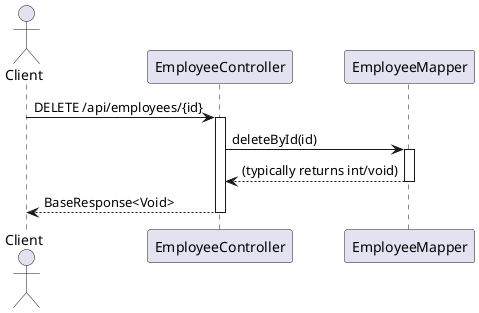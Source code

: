 @startuml
actor Client
participant EmployeeController
participant EmployeeMapper

Client -> EmployeeController: DELETE /api/employees/{id}
activate EmployeeController
EmployeeController -> EmployeeMapper: deleteById(id)
activate EmployeeMapper
EmployeeMapper --> EmployeeController: (typically returns int/void)
deactivate EmployeeMapper
EmployeeController --> Client: BaseResponse<Void>
deactivate EmployeeController
@enduml
